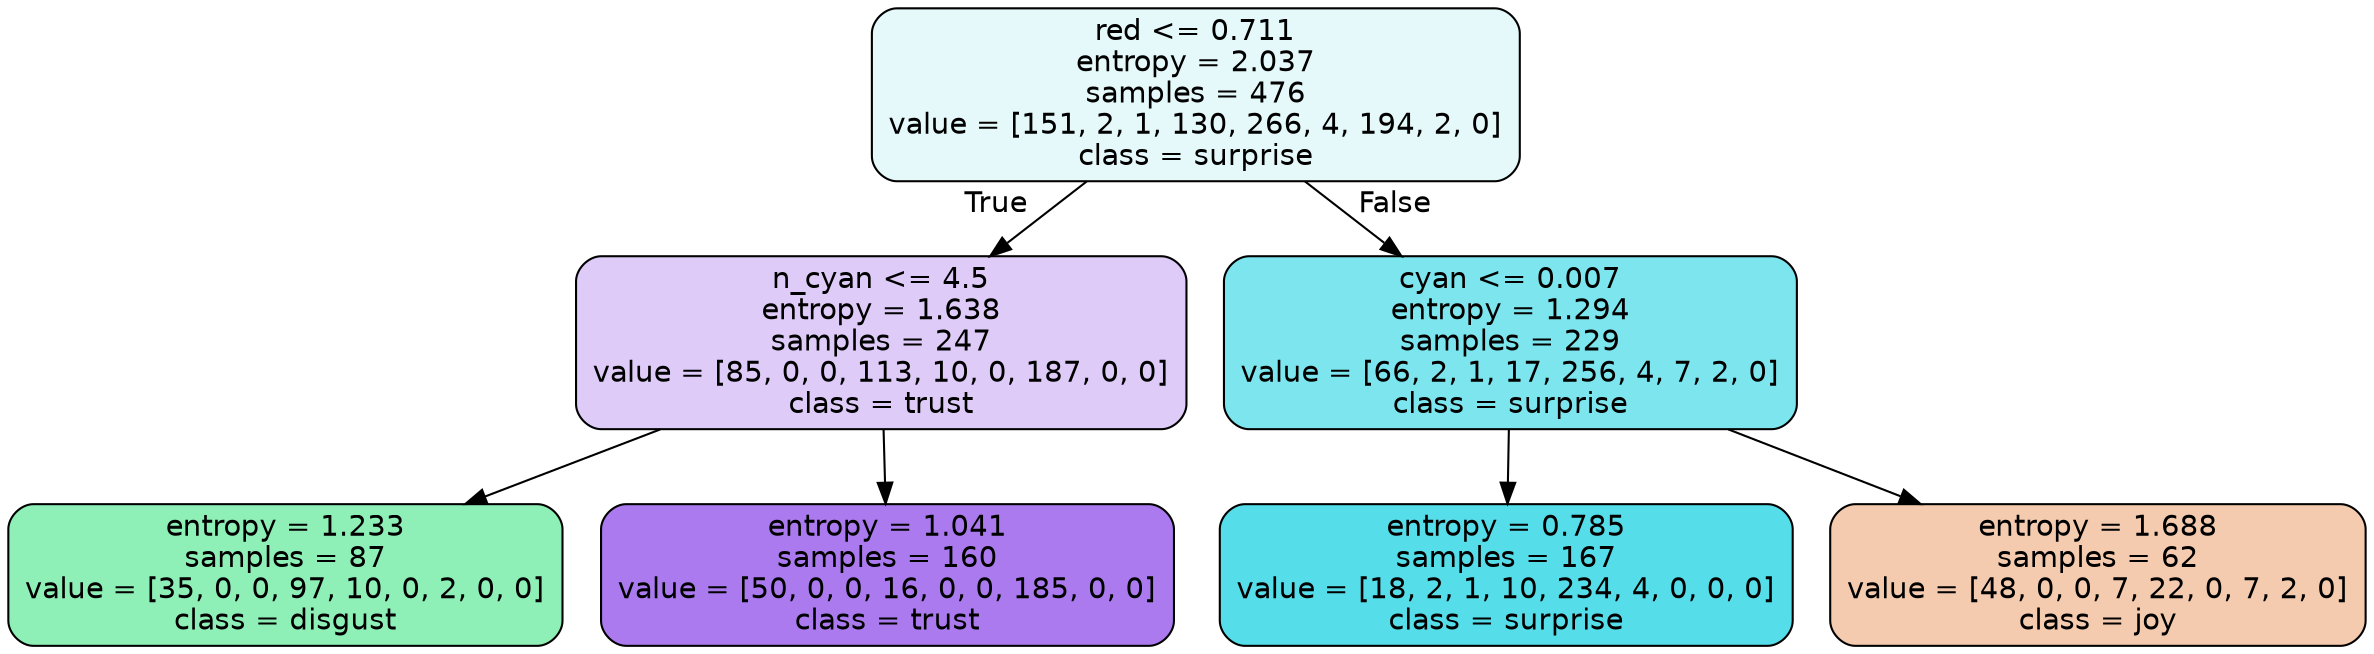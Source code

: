 digraph Tree {
node [shape=box, style="filled, rounded", color="black", fontname=helvetica] ;
edge [fontname=helvetica] ;
0 [label="red <= 0.711\nentropy = 2.037\nsamples = 476\nvalue = [151, 2, 1, 130, 266, 4, 194, 2, 0]\nclass = surprise", fillcolor="#39d7e521"] ;
1 [label="n_cyan <= 4.5\nentropy = 1.638\nsamples = 247\nvalue = [85, 0, 0, 113, 10, 0, 187, 0, 0]\nclass = trust", fillcolor="#8139e543"] ;
0 -> 1 [labeldistance=2.5, labelangle=45, headlabel="True"] ;
2 [label="entropy = 1.233\nsamples = 87\nvalue = [35, 0, 0, 97, 10, 0, 2, 0, 0]\nclass = disgust", fillcolor="#39e58191"] ;
1 -> 2 ;
3 [label="entropy = 1.041\nsamples = 160\nvalue = [50, 0, 0, 16, 0, 0, 185, 0, 0]\nclass = trust", fillcolor="#8139e5ab"] ;
1 -> 3 ;
4 [label="cyan <= 0.007\nentropy = 1.294\nsamples = 229\nvalue = [66, 2, 1, 17, 256, 4, 7, 2, 0]\nclass = surprise", fillcolor="#39d7e5a8"] ;
0 -> 4 [labeldistance=2.5, labelangle=-45, headlabel="False"] ;
5 [label="entropy = 0.785\nsamples = 167\nvalue = [18, 2, 1, 10, 234, 4, 0, 0, 0]\nclass = surprise", fillcolor="#39d7e5db"] ;
4 -> 5 ;
6 [label="entropy = 1.688\nsamples = 62\nvalue = [48, 0, 0, 7, 22, 0, 7, 2, 0]\nclass = joy", fillcolor="#e5813968"] ;
4 -> 6 ;
}